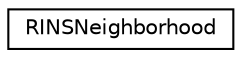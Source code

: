digraph "Graphical Class Hierarchy"
{
 // LATEX_PDF_SIZE
  edge [fontname="Helvetica",fontsize="10",labelfontname="Helvetica",labelfontsize="10"];
  node [fontname="Helvetica",fontsize="10",shape=record];
  rankdir="LR";
  Node0 [label="RINSNeighborhood",height=0.2,width=0.4,color="black", fillcolor="white", style="filled",URL="$structoperations__research_1_1sat_1_1_r_i_n_s_neighborhood.html",tooltip=" "];
}
